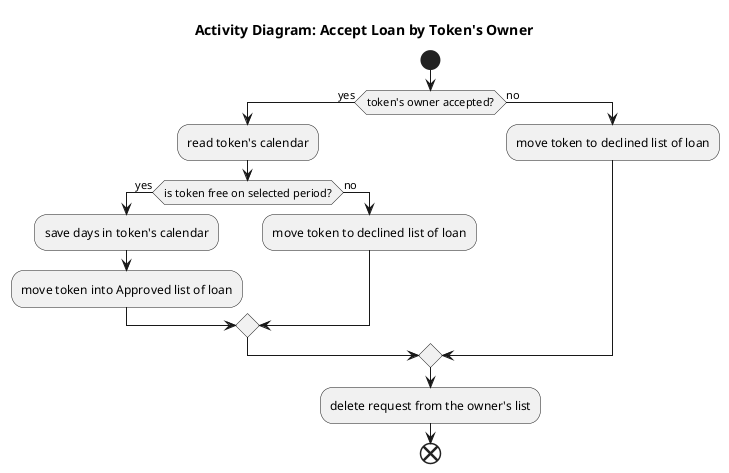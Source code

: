 @startuml
title Activity Diagram: Accept Loan by Token's Owner
start

if (token's owner accepted?) then (yes)
  :read token's calendar;
  if (is token free on selected period?) then (yes)
    :save days in token's calendar;
    :move token into Approved list of loan;
  else (no)
    :move token to declined list of loan;
  endif
else (no)
  :move token to declined list of loan;
endif

:delete request from the owner's list;

end
@enduml